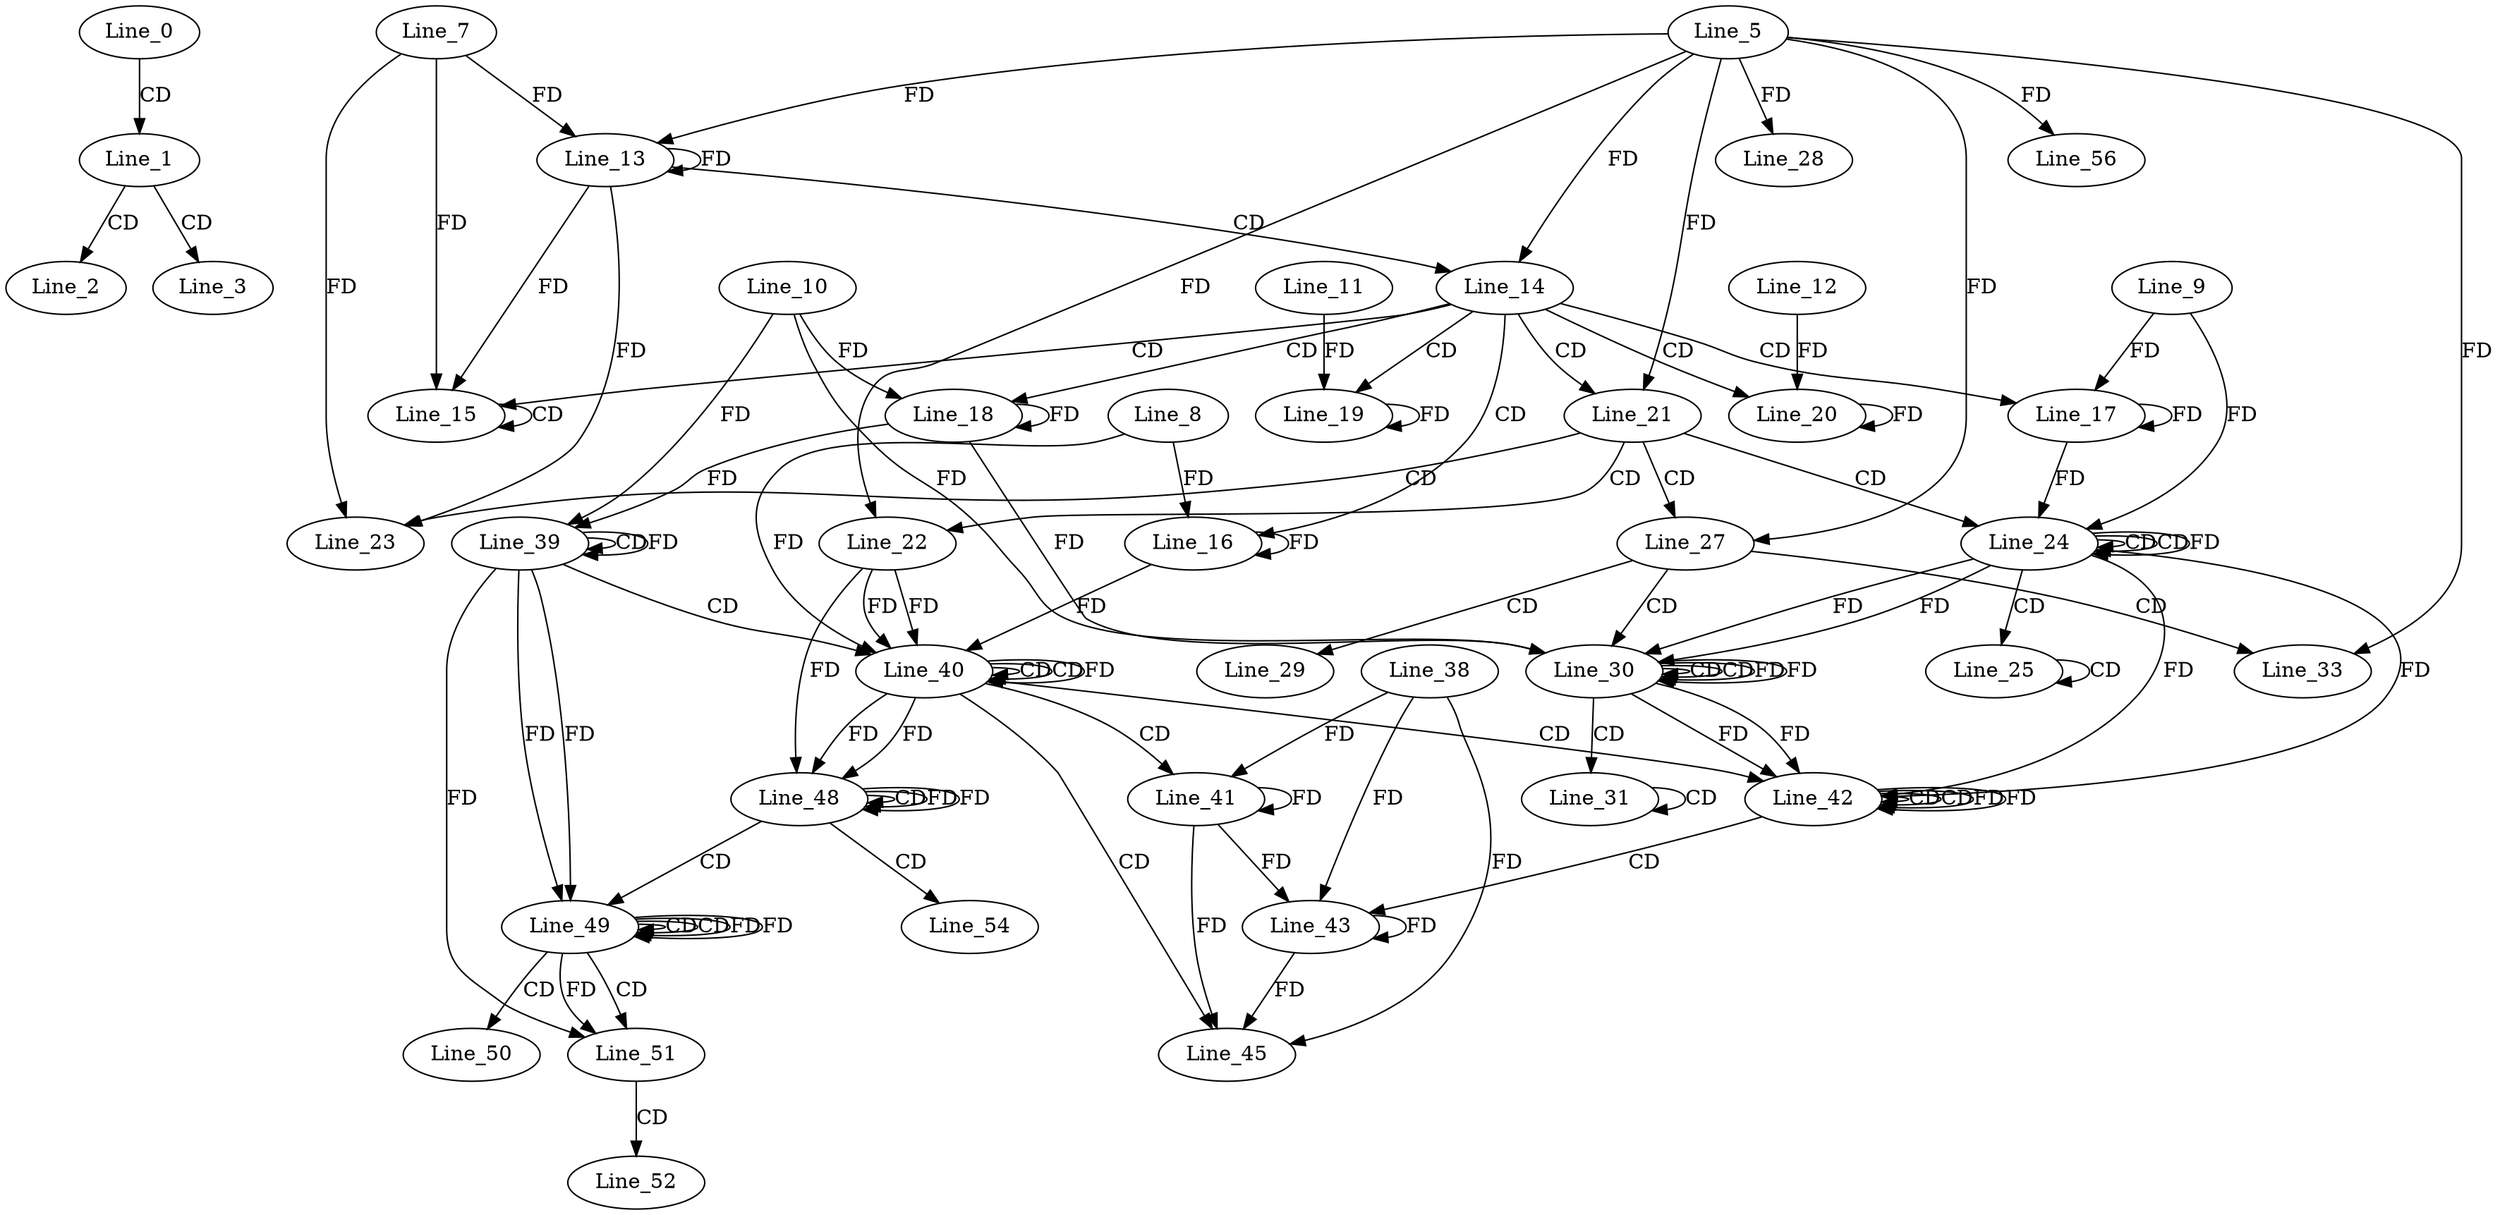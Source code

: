 digraph G {
  Line_0;
  Line_1;
  Line_2;
  Line_3;
  Line_13;
  Line_7;
  Line_13;
  Line_5;
  Line_13;
  Line_14;
  Line_14;
  Line_15;
  Line_15;
  Line_16;
  Line_8;
  Line_16;
  Line_17;
  Line_9;
  Line_17;
  Line_18;
  Line_10;
  Line_18;
  Line_19;
  Line_11;
  Line_20;
  Line_12;
  Line_21;
  Line_21;
  Line_22;
  Line_22;
  Line_23;
  Line_24;
  Line_24;
  Line_24;
  Line_25;
  Line_25;
  Line_27;
  Line_27;
  Line_28;
  Line_29;
  Line_30;
  Line_30;
  Line_30;
  Line_31;
  Line_31;
  Line_33;
  Line_33;
  Line_39;
  Line_39;
  Line_39;
  Line_40;
  Line_40;
  Line_40;
  Line_41;
  Line_38;
  Line_42;
  Line_42;
  Line_42;
  Line_43;
  Line_45;
  Line_48;
  Line_48;
  Line_48;
  Line_49;
  Line_49;
  Line_49;
  Line_50;
  Line_51;
  Line_52;
  Line_54;
  Line_56;
  Line_0 -> Line_1 [ label="CD" ];
  Line_1 -> Line_2 [ label="CD" ];
  Line_1 -> Line_3 [ label="CD" ];
  Line_13 -> Line_13 [ label="FD" ];
  Line_7 -> Line_13 [ label="FD" ];
  Line_5 -> Line_13 [ label="FD" ];
  Line_13 -> Line_14 [ label="CD" ];
  Line_5 -> Line_14 [ label="FD" ];
  Line_14 -> Line_15 [ label="CD" ];
  Line_15 -> Line_15 [ label="CD" ];
  Line_13 -> Line_15 [ label="FD" ];
  Line_7 -> Line_15 [ label="FD" ];
  Line_14 -> Line_16 [ label="CD" ];
  Line_16 -> Line_16 [ label="FD" ];
  Line_8 -> Line_16 [ label="FD" ];
  Line_14 -> Line_17 [ label="CD" ];
  Line_17 -> Line_17 [ label="FD" ];
  Line_9 -> Line_17 [ label="FD" ];
  Line_14 -> Line_18 [ label="CD" ];
  Line_18 -> Line_18 [ label="FD" ];
  Line_10 -> Line_18 [ label="FD" ];
  Line_14 -> Line_19 [ label="CD" ];
  Line_19 -> Line_19 [ label="FD" ];
  Line_11 -> Line_19 [ label="FD" ];
  Line_14 -> Line_20 [ label="CD" ];
  Line_20 -> Line_20 [ label="FD" ];
  Line_12 -> Line_20 [ label="FD" ];
  Line_14 -> Line_21 [ label="CD" ];
  Line_5 -> Line_21 [ label="FD" ];
  Line_21 -> Line_22 [ label="CD" ];
  Line_5 -> Line_22 [ label="FD" ];
  Line_21 -> Line_23 [ label="CD" ];
  Line_13 -> Line_23 [ label="FD" ];
  Line_7 -> Line_23 [ label="FD" ];
  Line_21 -> Line_24 [ label="CD" ];
  Line_24 -> Line_24 [ label="CD" ];
  Line_17 -> Line_24 [ label="FD" ];
  Line_9 -> Line_24 [ label="FD" ];
  Line_24 -> Line_24 [ label="CD" ];
  Line_24 -> Line_24 [ label="FD" ];
  Line_24 -> Line_25 [ label="CD" ];
  Line_25 -> Line_25 [ label="CD" ];
  Line_21 -> Line_27 [ label="CD" ];
  Line_5 -> Line_27 [ label="FD" ];
  Line_5 -> Line_28 [ label="FD" ];
  Line_27 -> Line_29 [ label="CD" ];
  Line_27 -> Line_30 [ label="CD" ];
  Line_30 -> Line_30 [ label="CD" ];
  Line_24 -> Line_30 [ label="FD" ];
  Line_18 -> Line_30 [ label="FD" ];
  Line_10 -> Line_30 [ label="FD" ];
  Line_30 -> Line_30 [ label="CD" ];
  Line_30 -> Line_30 [ label="FD" ];
  Line_24 -> Line_30 [ label="FD" ];
  Line_30 -> Line_31 [ label="CD" ];
  Line_31 -> Line_31 [ label="CD" ];
  Line_27 -> Line_33 [ label="CD" ];
  Line_5 -> Line_33 [ label="FD" ];
  Line_18 -> Line_39 [ label="FD" ];
  Line_10 -> Line_39 [ label="FD" ];
  Line_39 -> Line_39 [ label="CD" ];
  Line_39 -> Line_39 [ label="FD" ];
  Line_39 -> Line_40 [ label="CD" ];
  Line_40 -> Line_40 [ label="CD" ];
  Line_22 -> Line_40 [ label="FD" ];
  Line_16 -> Line_40 [ label="FD" ];
  Line_8 -> Line_40 [ label="FD" ];
  Line_40 -> Line_40 [ label="CD" ];
  Line_40 -> Line_40 [ label="FD" ];
  Line_22 -> Line_40 [ label="FD" ];
  Line_40 -> Line_41 [ label="CD" ];
  Line_41 -> Line_41 [ label="FD" ];
  Line_38 -> Line_41 [ label="FD" ];
  Line_40 -> Line_42 [ label="CD" ];
  Line_42 -> Line_42 [ label="CD" ];
  Line_30 -> Line_42 [ label="FD" ];
  Line_24 -> Line_42 [ label="FD" ];
  Line_42 -> Line_42 [ label="CD" ];
  Line_42 -> Line_42 [ label="FD" ];
  Line_30 -> Line_42 [ label="FD" ];
  Line_24 -> Line_42 [ label="FD" ];
  Line_42 -> Line_43 [ label="CD" ];
  Line_43 -> Line_43 [ label="FD" ];
  Line_41 -> Line_43 [ label="FD" ];
  Line_38 -> Line_43 [ label="FD" ];
  Line_40 -> Line_45 [ label="CD" ];
  Line_43 -> Line_45 [ label="FD" ];
  Line_41 -> Line_45 [ label="FD" ];
  Line_38 -> Line_45 [ label="FD" ];
  Line_40 -> Line_48 [ label="FD" ];
  Line_48 -> Line_48 [ label="CD" ];
  Line_48 -> Line_48 [ label="FD" ];
  Line_40 -> Line_48 [ label="FD" ];
  Line_22 -> Line_48 [ label="FD" ];
  Line_48 -> Line_49 [ label="CD" ];
  Line_49 -> Line_49 [ label="CD" ];
  Line_39 -> Line_49 [ label="FD" ];
  Line_49 -> Line_49 [ label="CD" ];
  Line_49 -> Line_49 [ label="FD" ];
  Line_39 -> Line_49 [ label="FD" ];
  Line_49 -> Line_50 [ label="CD" ];
  Line_49 -> Line_51 [ label="CD" ];
  Line_49 -> Line_51 [ label="FD" ];
  Line_39 -> Line_51 [ label="FD" ];
  Line_51 -> Line_52 [ label="CD" ];
  Line_48 -> Line_54 [ label="CD" ];
  Line_5 -> Line_56 [ label="FD" ];
  Line_30 -> Line_30 [ label="FD" ];
  Line_42 -> Line_42 [ label="FD" ];
  Line_48 -> Line_48 [ label="FD" ];
  Line_49 -> Line_49 [ label="FD" ];
}
